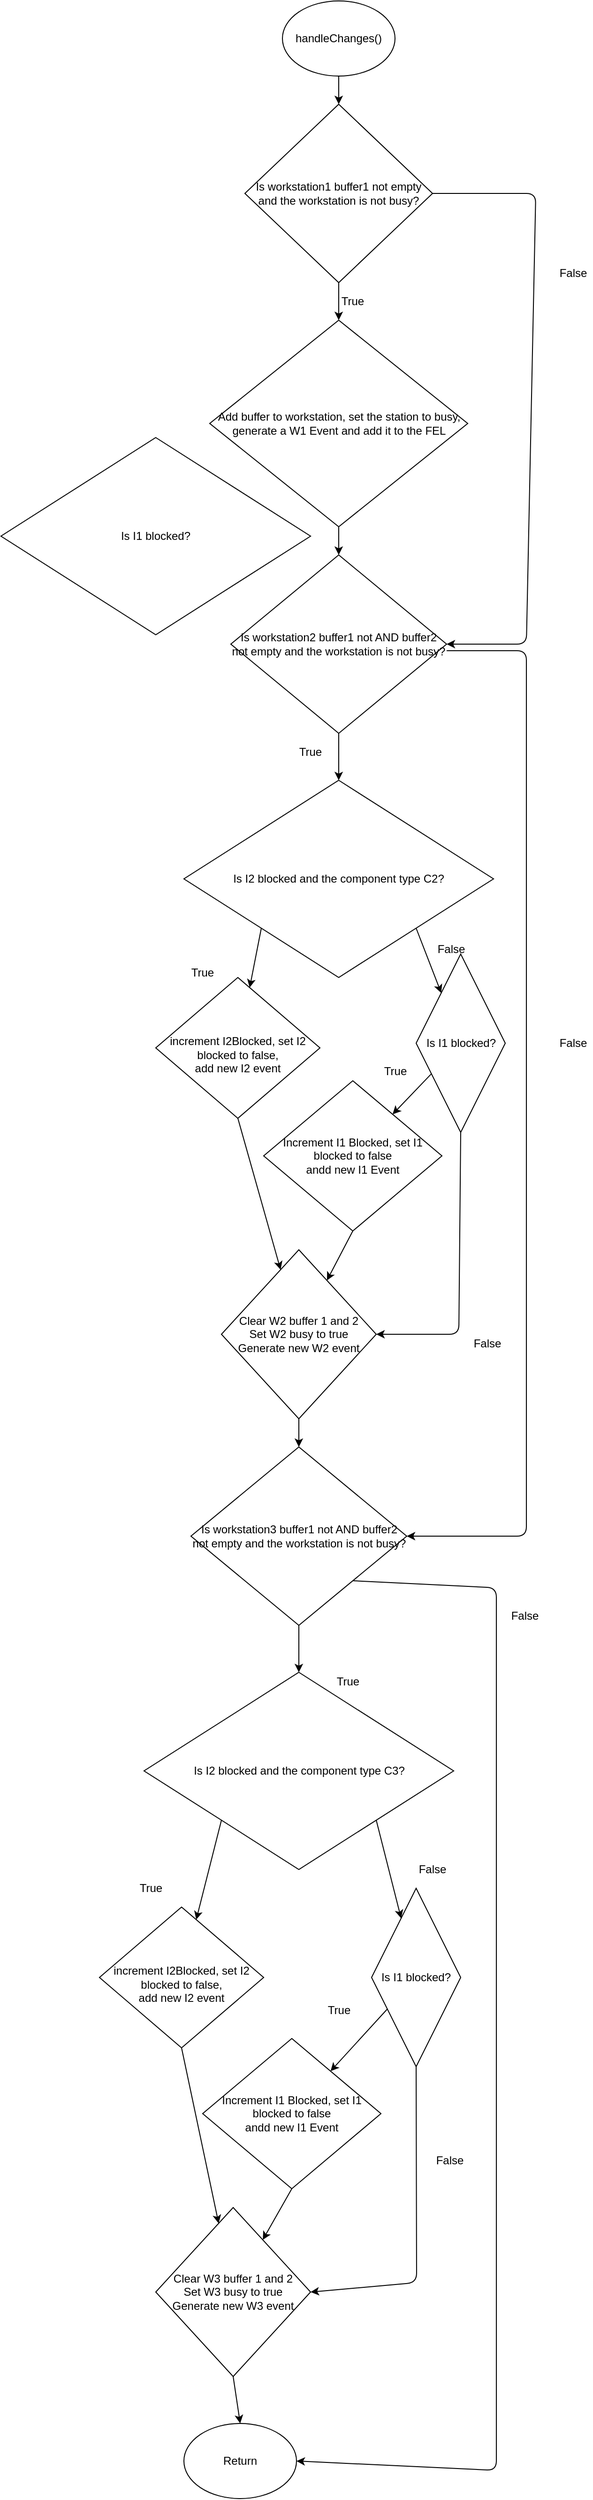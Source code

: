 <mxfile version="14.5.4" type="device"><diagram id="A5-YqPQt_4zSF5kZ2Zb5" name="Page-1"><mxGraphModel dx="583" dy="1754" grid="1" gridSize="10" guides="1" tooltips="1" connect="1" arrows="1" fold="1" page="1" pageScale="1" pageWidth="850" pageHeight="1100" math="0" shadow="0"><root><mxCell id="0"/><mxCell id="1" parent="0"/><mxCell id="YUcSKURXPmnFKR6Rcryz-1" value="handleChanges()" style="ellipse;whiteSpace=wrap;html=1;" parent="1" vertex="1"><mxGeometry x="330" y="-20" width="120" height="80" as="geometry"/></mxCell><mxCell id="YUcSKURXPmnFKR6Rcryz-2" value="Is workstation1 buffer1 not empty and the workstation is not busy?" style="rhombus;whiteSpace=wrap;html=1;" parent="1" vertex="1"><mxGeometry x="290" y="90" width="200" height="190" as="geometry"/></mxCell><mxCell id="YUcSKURXPmnFKR6Rcryz-3" value="" style="endArrow=classic;html=1;exitX=0.5;exitY=1;exitDx=0;exitDy=0;" parent="1" source="YUcSKURXPmnFKR6Rcryz-1" target="YUcSKURXPmnFKR6Rcryz-2" edge="1"><mxGeometry width="50" height="50" relative="1" as="geometry"><mxPoint x="540" y="510" as="sourcePoint"/><mxPoint x="590" y="460" as="targetPoint"/></mxGeometry></mxCell><mxCell id="YUcSKURXPmnFKR6Rcryz-4" value="" style="endArrow=classic;html=1;exitX=0.5;exitY=1;exitDx=0;exitDy=0;" parent="1" source="YUcSKURXPmnFKR6Rcryz-2" target="YUcSKURXPmnFKR6Rcryz-5" edge="1"><mxGeometry width="50" height="50" relative="1" as="geometry"><mxPoint x="540" y="510" as="sourcePoint"/><mxPoint x="370" y="350" as="targetPoint"/></mxGeometry></mxCell><mxCell id="YUcSKURXPmnFKR6Rcryz-5" value="Add buffer to workstation, set the station to busy,&lt;br&gt;generate a W1 Event and add it to the FEL" style="rhombus;whiteSpace=wrap;html=1;" parent="1" vertex="1"><mxGeometry x="252.5" y="320" width="275" height="220" as="geometry"/></mxCell><mxCell id="YUcSKURXPmnFKR6Rcryz-6" value="&lt;span&gt;Is workstation2 buffer1 not AND buffer2 not empty and the workstation is not busy?&lt;/span&gt;" style="rhombus;whiteSpace=wrap;html=1;" parent="1" vertex="1"><mxGeometry x="275" y="570" width="230" height="190" as="geometry"/></mxCell><mxCell id="YUcSKURXPmnFKR6Rcryz-7" value="" style="endArrow=classic;html=1;exitX=1;exitY=0.5;exitDx=0;exitDy=0;" parent="1" source="YUcSKURXPmnFKR6Rcryz-2" target="YUcSKURXPmnFKR6Rcryz-6" edge="1"><mxGeometry width="50" height="50" relative="1" as="geometry"><mxPoint x="540" y="510" as="sourcePoint"/><mxPoint x="590" y="460" as="targetPoint"/><Array as="points"><mxPoint x="600" y="185"/><mxPoint x="590" y="665"/></Array></mxGeometry></mxCell><mxCell id="YUcSKURXPmnFKR6Rcryz-9" value="" style="endArrow=classic;html=1;" parent="1" source="YUcSKURXPmnFKR6Rcryz-6" target="YUcSKURXPmnFKR6Rcryz-12" edge="1"><mxGeometry width="50" height="50" relative="1" as="geometry"><mxPoint x="470" y="660" as="sourcePoint"/><mxPoint x="395" y="930" as="targetPoint"/></mxGeometry></mxCell><mxCell id="YUcSKURXPmnFKR6Rcryz-10" value="" style="endArrow=classic;html=1;exitX=1;exitY=0.537;exitDx=0;exitDy=0;exitPerimeter=0;entryX=1;entryY=0.5;entryDx=0;entryDy=0;" parent="1" source="YUcSKURXPmnFKR6Rcryz-6" target="YUcSKURXPmnFKR6Rcryz-35" edge="1"><mxGeometry width="50" height="50" relative="1" as="geometry"><mxPoint x="565" y="900" as="sourcePoint"/><mxPoint x="460" y="2000" as="targetPoint"/><Array as="points"><mxPoint x="590" y="672"/><mxPoint x="590" y="1615"/></Array></mxGeometry></mxCell><mxCell id="YUcSKURXPmnFKR6Rcryz-12" value="Is I2 blocked and the component type C2?" style="rhombus;whiteSpace=wrap;html=1;" parent="1" vertex="1"><mxGeometry x="225" y="810" width="330" height="210" as="geometry"/></mxCell><mxCell id="YUcSKURXPmnFKR6Rcryz-14" value="&lt;br&gt;increment I2Blocked, set I2 blocked to false,&lt;br&gt;add new I2 event" style="rhombus;whiteSpace=wrap;html=1;" parent="1" vertex="1"><mxGeometry x="195" y="1020" width="175" height="150" as="geometry"/></mxCell><mxCell id="YUcSKURXPmnFKR6Rcryz-15" value="Is I1 blocked?" style="rhombus;whiteSpace=wrap;html=1;" parent="1" vertex="1"><mxGeometry x="472.5" y="995" width="95" height="190" as="geometry"/></mxCell><mxCell id="YUcSKURXPmnFKR6Rcryz-16" value="Clear W2 buffer 1 and 2&lt;br&gt;Set W2 busy to true&lt;br&gt;Generate new W2 event" style="rhombus;whiteSpace=wrap;html=1;" parent="1" vertex="1"><mxGeometry x="265" y="1310" width="165" height="180" as="geometry"/></mxCell><mxCell id="YUcSKURXPmnFKR6Rcryz-17" value="" style="endArrow=classic;html=1;exitX=1;exitY=1;exitDx=0;exitDy=0;" parent="1" source="YUcSKURXPmnFKR6Rcryz-12" target="YUcSKURXPmnFKR6Rcryz-15" edge="1"><mxGeometry width="50" height="50" relative="1" as="geometry"><mxPoint x="565" y="900" as="sourcePoint"/><mxPoint x="615" y="850" as="targetPoint"/></mxGeometry></mxCell><mxCell id="YUcSKURXPmnFKR6Rcryz-18" value="" style="endArrow=classic;html=1;exitX=0;exitY=1;exitDx=0;exitDy=0;" parent="1" source="YUcSKURXPmnFKR6Rcryz-12" target="YUcSKURXPmnFKR6Rcryz-14" edge="1"><mxGeometry width="50" height="50" relative="1" as="geometry"><mxPoint x="425" y="1120" as="sourcePoint"/><mxPoint x="473.462" y="1161.538" as="targetPoint"/></mxGeometry></mxCell><mxCell id="YUcSKURXPmnFKR6Rcryz-19" value="" style="endArrow=classic;html=1;exitX=0.5;exitY=1;exitDx=0;exitDy=0;" parent="1" source="YUcSKURXPmnFKR6Rcryz-14" target="YUcSKURXPmnFKR6Rcryz-16" edge="1"><mxGeometry width="50" height="50" relative="1" as="geometry"><mxPoint x="565" y="1000" as="sourcePoint"/><mxPoint x="615" y="950" as="targetPoint"/></mxGeometry></mxCell><mxCell id="YUcSKURXPmnFKR6Rcryz-20" value="" style="endArrow=classic;html=1;" parent="1" source="YUcSKURXPmnFKR6Rcryz-15" target="YUcSKURXPmnFKR6Rcryz-29" edge="1"><mxGeometry width="50" height="50" relative="1" as="geometry"><mxPoint x="335" y="1220" as="sourcePoint"/><mxPoint x="380" y="1295" as="targetPoint"/></mxGeometry></mxCell><mxCell id="YUcSKURXPmnFKR6Rcryz-21" value="" style="endArrow=classic;html=1;exitX=0.5;exitY=1;exitDx=0;exitDy=0;entryX=0.5;entryY=0;entryDx=0;entryDy=0;" parent="1" source="YUcSKURXPmnFKR6Rcryz-16" target="YUcSKURXPmnFKR6Rcryz-35" edge="1"><mxGeometry width="50" height="50" relative="1" as="geometry"><mxPoint x="335" y="1220" as="sourcePoint"/><mxPoint x="347.5" y="1900" as="targetPoint"/></mxGeometry></mxCell><mxCell id="YUcSKURXPmnFKR6Rcryz-22" value="" style="endArrow=classic;html=1;exitX=0.5;exitY=1;exitDx=0;exitDy=0;" parent="1" source="YUcSKURXPmnFKR6Rcryz-5" target="YUcSKURXPmnFKR6Rcryz-6" edge="1"><mxGeometry width="50" height="50" relative="1" as="geometry"><mxPoint x="540" y="410" as="sourcePoint"/><mxPoint x="590" y="360" as="targetPoint"/></mxGeometry></mxCell><mxCell id="YUcSKURXPmnFKR6Rcryz-23" value="False" style="text;html=1;strokeColor=none;fillColor=none;align=center;verticalAlign=middle;whiteSpace=wrap;rounded=0;" parent="1" vertex="1"><mxGeometry x="620" y="260" width="40" height="20" as="geometry"/></mxCell><mxCell id="YUcSKURXPmnFKR6Rcryz-24" value="True" style="text;html=1;strokeColor=none;fillColor=none;align=center;verticalAlign=middle;whiteSpace=wrap;rounded=0;" parent="1" vertex="1"><mxGeometry x="385" y="290" width="40" height="20" as="geometry"/></mxCell><mxCell id="YUcSKURXPmnFKR6Rcryz-25" value="True" style="text;html=1;strokeColor=none;fillColor=none;align=center;verticalAlign=middle;whiteSpace=wrap;rounded=0;" parent="1" vertex="1"><mxGeometry x="340" y="770" width="40" height="20" as="geometry"/></mxCell><mxCell id="YUcSKURXPmnFKR6Rcryz-26" value="False" style="text;html=1;strokeColor=none;fillColor=none;align=center;verticalAlign=middle;whiteSpace=wrap;rounded=0;" parent="1" vertex="1"><mxGeometry x="620" y="1080" width="40" height="20" as="geometry"/></mxCell><mxCell id="YUcSKURXPmnFKR6Rcryz-27" value="True" style="text;html=1;strokeColor=none;fillColor=none;align=center;verticalAlign=middle;whiteSpace=wrap;rounded=0;" parent="1" vertex="1"><mxGeometry x="225" y="1005" width="40" height="20" as="geometry"/></mxCell><mxCell id="YUcSKURXPmnFKR6Rcryz-28" value="False" style="text;html=1;strokeColor=none;fillColor=none;align=center;verticalAlign=middle;whiteSpace=wrap;rounded=0;" parent="1" vertex="1"><mxGeometry x="490" y="980" width="40" height="20" as="geometry"/></mxCell><mxCell id="YUcSKURXPmnFKR6Rcryz-29" value="Increment I1 Blocked, set I1 blocked to false&lt;br&gt;andd new I1 Event" style="rhombus;whiteSpace=wrap;html=1;" parent="1" vertex="1"><mxGeometry x="310" y="1130" width="190" height="160" as="geometry"/></mxCell><mxCell id="YUcSKURXPmnFKR6Rcryz-30" value="" style="endArrow=classic;html=1;exitX=0.5;exitY=1;exitDx=0;exitDy=0;" parent="1" source="YUcSKURXPmnFKR6Rcryz-29" target="YUcSKURXPmnFKR6Rcryz-16" edge="1"><mxGeometry width="50" height="50" relative="1" as="geometry"><mxPoint x="460" y="1110" as="sourcePoint"/><mxPoint x="510" y="1060" as="targetPoint"/></mxGeometry></mxCell><mxCell id="YUcSKURXPmnFKR6Rcryz-31" value="" style="endArrow=classic;html=1;entryX=1;entryY=0.5;entryDx=0;entryDy=0;exitX=0.5;exitY=1;exitDx=0;exitDy=0;" parent="1" source="YUcSKURXPmnFKR6Rcryz-15" target="YUcSKURXPmnFKR6Rcryz-16" edge="1"><mxGeometry width="50" height="50" relative="1" as="geometry"><mxPoint x="460" y="1110" as="sourcePoint"/><mxPoint x="510" y="1060" as="targetPoint"/><Array as="points"><mxPoint x="518" y="1400"/></Array></mxGeometry></mxCell><mxCell id="YUcSKURXPmnFKR6Rcryz-32" value="True" style="text;html=1;align=center;verticalAlign=middle;resizable=0;points=[];autosize=1;" parent="1" vertex="1"><mxGeometry x="430" y="1110" width="40" height="20" as="geometry"/></mxCell><mxCell id="YUcSKURXPmnFKR6Rcryz-33" value="False" style="text;html=1;align=center;verticalAlign=middle;resizable=0;points=[];autosize=1;" parent="1" vertex="1"><mxGeometry x="527.5" y="1400" width="40" height="20" as="geometry"/></mxCell><mxCell id="YUcSKURXPmnFKR6Rcryz-35" value="&lt;span&gt;Is workstation3 buffer1 not AND buffer2 not empty and the workstation is not busy?&lt;/span&gt;" style="rhombus;whiteSpace=wrap;html=1;" parent="1" vertex="1"><mxGeometry x="232.5" y="1520" width="230" height="190" as="geometry"/></mxCell><mxCell id="YUcSKURXPmnFKR6Rcryz-36" value="" style="endArrow=classic;html=1;exitX=0.5;exitY=1;exitDx=0;exitDy=0;" parent="1" source="YUcSKURXPmnFKR6Rcryz-35" target="YUcSKURXPmnFKR6Rcryz-37" edge="1"><mxGeometry width="50" height="50" relative="1" as="geometry"><mxPoint x="343.438" y="2180.0" as="sourcePoint"/><mxPoint x="350" y="2291.29" as="targetPoint"/></mxGeometry></mxCell><mxCell id="YUcSKURXPmnFKR6Rcryz-37" value="Is I2 blocked and the component type C3?" style="rhombus;whiteSpace=wrap;html=1;" parent="1" vertex="1"><mxGeometry x="182.5" y="1760" width="330" height="210" as="geometry"/></mxCell><mxCell id="YUcSKURXPmnFKR6Rcryz-38" value="&lt;br&gt;increment I2Blocked, set I2 blocked to false,&lt;br&gt;add new I2 event" style="rhombus;whiteSpace=wrap;html=1;" parent="1" vertex="1"><mxGeometry x="135" y="2010" width="175" height="150" as="geometry"/></mxCell><mxCell id="YUcSKURXPmnFKR6Rcryz-39" value="Is I1 blocked?" style="rhombus;whiteSpace=wrap;html=1;" parent="1" vertex="1"><mxGeometry x="425" y="1990" width="95" height="190" as="geometry"/></mxCell><mxCell id="YUcSKURXPmnFKR6Rcryz-40" value="Clear W3 buffer 1 and 2&lt;br&gt;Set W3 busy to true&lt;br&gt;Generate new W3 event" style="rhombus;whiteSpace=wrap;html=1;" parent="1" vertex="1"><mxGeometry x="195" y="2330" width="165" height="180" as="geometry"/></mxCell><mxCell id="YUcSKURXPmnFKR6Rcryz-41" value="" style="endArrow=classic;html=1;exitX=1;exitY=1;exitDx=0;exitDy=0;" parent="1" source="YUcSKURXPmnFKR6Rcryz-37" target="YUcSKURXPmnFKR6Rcryz-39" edge="1"><mxGeometry width="50" height="50" relative="1" as="geometry"><mxPoint x="540" y="2000" as="sourcePoint"/><mxPoint x="590" y="1950" as="targetPoint"/></mxGeometry></mxCell><mxCell id="YUcSKURXPmnFKR6Rcryz-42" value="" style="endArrow=classic;html=1;exitX=0;exitY=1;exitDx=0;exitDy=0;" parent="1" source="YUcSKURXPmnFKR6Rcryz-37" target="YUcSKURXPmnFKR6Rcryz-38" edge="1"><mxGeometry width="50" height="50" relative="1" as="geometry"><mxPoint x="400" y="2220" as="sourcePoint"/><mxPoint x="219.928" y="2301.367" as="targetPoint"/></mxGeometry></mxCell><mxCell id="YUcSKURXPmnFKR6Rcryz-43" value="" style="endArrow=classic;html=1;exitX=0.5;exitY=1;exitDx=0;exitDy=0;" parent="1" source="YUcSKURXPmnFKR6Rcryz-38" target="YUcSKURXPmnFKR6Rcryz-40" edge="1"><mxGeometry width="50" height="50" relative="1" as="geometry"><mxPoint x="195" y="2430.0" as="sourcePoint"/><mxPoint x="590" y="2050" as="targetPoint"/></mxGeometry></mxCell><mxCell id="YUcSKURXPmnFKR6Rcryz-44" value="" style="endArrow=classic;html=1;" parent="1" source="YUcSKURXPmnFKR6Rcryz-39" target="YUcSKURXPmnFKR6Rcryz-48" edge="1"><mxGeometry width="50" height="50" relative="1" as="geometry"><mxPoint x="310" y="2320" as="sourcePoint"/><mxPoint x="355" y="2395" as="targetPoint"/></mxGeometry></mxCell><mxCell id="YUcSKURXPmnFKR6Rcryz-45" value="True" style="text;html=1;strokeColor=none;fillColor=none;align=center;verticalAlign=middle;whiteSpace=wrap;rounded=0;" parent="1" vertex="1"><mxGeometry x="380" y="1760" width="40" height="20" as="geometry"/></mxCell><mxCell id="YUcSKURXPmnFKR6Rcryz-46" value="True" style="text;html=1;strokeColor=none;fillColor=none;align=center;verticalAlign=middle;whiteSpace=wrap;rounded=0;" parent="1" vertex="1"><mxGeometry x="170" y="1980" width="40" height="20" as="geometry"/></mxCell><mxCell id="YUcSKURXPmnFKR6Rcryz-47" value="False" style="text;html=1;strokeColor=none;fillColor=none;align=center;verticalAlign=middle;whiteSpace=wrap;rounded=0;" parent="1" vertex="1"><mxGeometry x="470" y="1960" width="40" height="20" as="geometry"/></mxCell><mxCell id="YUcSKURXPmnFKR6Rcryz-48" value="Increment I1 Blocked, set I1 blocked to false&lt;br&gt;andd new I1 Event" style="rhombus;whiteSpace=wrap;html=1;" parent="1" vertex="1"><mxGeometry x="245" y="2150" width="190" height="160" as="geometry"/></mxCell><mxCell id="YUcSKURXPmnFKR6Rcryz-49" value="" style="endArrow=classic;html=1;exitX=0.5;exitY=1;exitDx=0;exitDy=0;" parent="1" source="YUcSKURXPmnFKR6Rcryz-48" target="YUcSKURXPmnFKR6Rcryz-40" edge="1"><mxGeometry width="50" height="50" relative="1" as="geometry"><mxPoint x="435" y="2210" as="sourcePoint"/><mxPoint x="485" y="2160" as="targetPoint"/></mxGeometry></mxCell><mxCell id="YUcSKURXPmnFKR6Rcryz-50" value="" style="endArrow=classic;html=1;entryX=1;entryY=0.5;entryDx=0;entryDy=0;exitX=0.5;exitY=1;exitDx=0;exitDy=0;" parent="1" source="YUcSKURXPmnFKR6Rcryz-39" target="YUcSKURXPmnFKR6Rcryz-40" edge="1"><mxGeometry width="50" height="50" relative="1" as="geometry"><mxPoint x="435" y="2210" as="sourcePoint"/><mxPoint x="485" y="2160" as="targetPoint"/><Array as="points"><mxPoint x="473" y="2410"/></Array></mxGeometry></mxCell><mxCell id="YUcSKURXPmnFKR6Rcryz-51" value="True" style="text;html=1;align=center;verticalAlign=middle;resizable=0;points=[];autosize=1;" parent="1" vertex="1"><mxGeometry x="370" y="2110" width="40" height="20" as="geometry"/></mxCell><mxCell id="YUcSKURXPmnFKR6Rcryz-52" value="False" style="text;html=1;align=center;verticalAlign=middle;resizable=0;points=[];autosize=1;" parent="1" vertex="1"><mxGeometry x="487.5" y="2270" width="40" height="20" as="geometry"/></mxCell><mxCell id="YUcSKURXPmnFKR6Rcryz-53" value="" style="endArrow=classic;html=1;exitX=1;exitY=1;exitDx=0;exitDy=0;entryX=1;entryY=0.5;entryDx=0;entryDy=0;" parent="1" source="YUcSKURXPmnFKR6Rcryz-35" target="YUcSKURXPmnFKR6Rcryz-58" edge="1"><mxGeometry width="50" height="50" relative="1" as="geometry"><mxPoint x="450.0" y="2080.03" as="sourcePoint"/><mxPoint x="405.5" y="3000" as="targetPoint"/><Array as="points"><mxPoint x="558" y="1670"/><mxPoint x="558" y="2610"/></Array></mxGeometry></mxCell><mxCell id="YUcSKURXPmnFKR6Rcryz-57" value="False" style="text;html=1;align=center;verticalAlign=middle;resizable=0;points=[];autosize=1;" parent="1" vertex="1"><mxGeometry x="567.5" y="1690" width="40" height="20" as="geometry"/></mxCell><mxCell id="YUcSKURXPmnFKR6Rcryz-58" value="Return" style="ellipse;whiteSpace=wrap;html=1;" parent="1" vertex="1"><mxGeometry x="225" y="2560" width="120" height="80" as="geometry"/></mxCell><mxCell id="YUcSKURXPmnFKR6Rcryz-59" value="" style="endArrow=classic;html=1;exitX=0.5;exitY=1;exitDx=0;exitDy=0;entryX=0.5;entryY=0;entryDx=0;entryDy=0;" parent="1" source="YUcSKURXPmnFKR6Rcryz-40" target="YUcSKURXPmnFKR6Rcryz-58" edge="1"><mxGeometry width="50" height="50" relative="1" as="geometry"><mxPoint x="400" y="2830" as="sourcePoint"/><mxPoint x="450" y="2780" as="targetPoint"/></mxGeometry></mxCell><mxCell id="VgQ_gN_pJnINI8t1ZlTs-1" value="Is I1 blocked?" style="rhombus;whiteSpace=wrap;html=1;" vertex="1" parent="1"><mxGeometry x="30" y="445" width="330" height="210" as="geometry"/></mxCell></root></mxGraphModel></diagram></mxfile>
